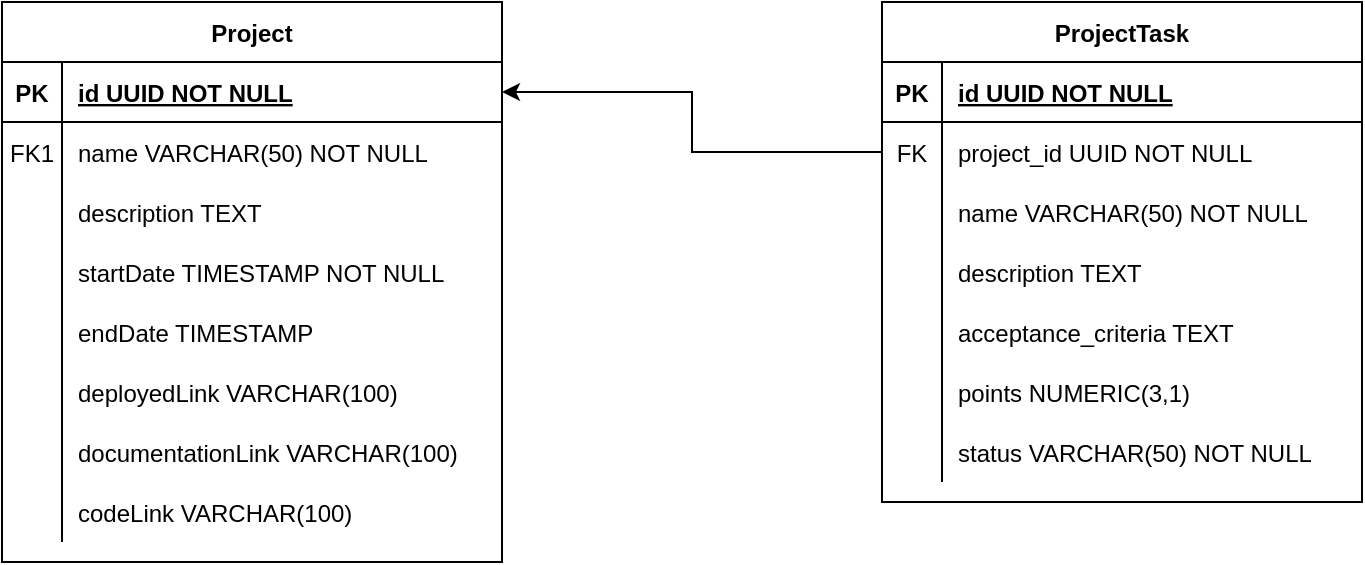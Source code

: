 <mxfile version="14.2.9" type="device"><diagram id="R2lEEEUBdFMjLlhIrx00" name="Page-1"><mxGraphModel dx="1538" dy="753" grid="1" gridSize="10" guides="1" tooltips="1" connect="1" arrows="1" fold="1" page="1" pageScale="1" pageWidth="850" pageHeight="1100" math="0" shadow="0" extFonts="Permanent Marker^https://fonts.googleapis.com/css?family=Permanent+Marker"><root><mxCell id="0"/><mxCell id="1" parent="0"/><mxCell id="C-vyLk0tnHw3VtMMgP7b-2" value="Project" style="shape=table;startSize=30;container=1;collapsible=1;childLayout=tableLayout;fixedRows=1;rowLines=0;fontStyle=1;align=center;resizeLast=1;" parent="1" vertex="1"><mxGeometry x="80" y="80" width="250" height="280" as="geometry"/></mxCell><mxCell id="C-vyLk0tnHw3VtMMgP7b-3" value="" style="shape=partialRectangle;collapsible=0;dropTarget=0;pointerEvents=0;fillColor=none;points=[[0,0.5],[1,0.5]];portConstraint=eastwest;top=0;left=0;right=0;bottom=1;" parent="C-vyLk0tnHw3VtMMgP7b-2" vertex="1"><mxGeometry y="30" width="250" height="30" as="geometry"/></mxCell><mxCell id="C-vyLk0tnHw3VtMMgP7b-4" value="PK" style="shape=partialRectangle;overflow=hidden;connectable=0;fillColor=none;top=0;left=0;bottom=0;right=0;fontStyle=1;" parent="C-vyLk0tnHw3VtMMgP7b-3" vertex="1"><mxGeometry width="30" height="30" as="geometry"/></mxCell><mxCell id="C-vyLk0tnHw3VtMMgP7b-5" value="id UUID NOT NULL " style="shape=partialRectangle;overflow=hidden;connectable=0;fillColor=none;top=0;left=0;bottom=0;right=0;align=left;spacingLeft=6;fontStyle=5;" parent="C-vyLk0tnHw3VtMMgP7b-3" vertex="1"><mxGeometry x="30" width="220" height="30" as="geometry"/></mxCell><mxCell id="C-vyLk0tnHw3VtMMgP7b-6" value="" style="shape=partialRectangle;collapsible=0;dropTarget=0;pointerEvents=0;fillColor=none;points=[[0,0.5],[1,0.5]];portConstraint=eastwest;top=0;left=0;right=0;bottom=0;" parent="C-vyLk0tnHw3VtMMgP7b-2" vertex="1"><mxGeometry y="60" width="250" height="30" as="geometry"/></mxCell><mxCell id="C-vyLk0tnHw3VtMMgP7b-7" value="FK1" style="shape=partialRectangle;overflow=hidden;connectable=0;fillColor=none;top=0;left=0;bottom=0;right=0;" parent="C-vyLk0tnHw3VtMMgP7b-6" vertex="1"><mxGeometry width="30" height="30" as="geometry"/></mxCell><mxCell id="C-vyLk0tnHw3VtMMgP7b-8" value="name VARCHAR(50) NOT NULL" style="shape=partialRectangle;overflow=hidden;connectable=0;fillColor=none;top=0;left=0;bottom=0;right=0;align=left;spacingLeft=6;" parent="C-vyLk0tnHw3VtMMgP7b-6" vertex="1"><mxGeometry x="30" width="220" height="30" as="geometry"/></mxCell><mxCell id="8fuzLQ5caq2FQ0sm_rcH-35" value="" style="shape=partialRectangle;collapsible=0;dropTarget=0;pointerEvents=0;fillColor=none;points=[[0,0.5],[1,0.5]];portConstraint=eastwest;top=0;left=0;right=0;bottom=0;" parent="C-vyLk0tnHw3VtMMgP7b-2" vertex="1"><mxGeometry y="90" width="250" height="30" as="geometry"/></mxCell><mxCell id="8fuzLQ5caq2FQ0sm_rcH-36" value="" style="shape=partialRectangle;overflow=hidden;connectable=0;fillColor=none;top=0;left=0;bottom=0;right=0;" parent="8fuzLQ5caq2FQ0sm_rcH-35" vertex="1"><mxGeometry width="30" height="30" as="geometry"/></mxCell><mxCell id="8fuzLQ5caq2FQ0sm_rcH-37" value="description TEXT" style="shape=partialRectangle;overflow=hidden;connectable=0;fillColor=none;top=0;left=0;bottom=0;right=0;align=left;spacingLeft=6;" parent="8fuzLQ5caq2FQ0sm_rcH-35" vertex="1"><mxGeometry x="30" width="220" height="30" as="geometry"/></mxCell><mxCell id="8fuzLQ5caq2FQ0sm_rcH-32" value="" style="shape=partialRectangle;collapsible=0;dropTarget=0;pointerEvents=0;fillColor=none;points=[[0,0.5],[1,0.5]];portConstraint=eastwest;top=0;left=0;right=0;bottom=0;" parent="C-vyLk0tnHw3VtMMgP7b-2" vertex="1"><mxGeometry y="120" width="250" height="30" as="geometry"/></mxCell><mxCell id="8fuzLQ5caq2FQ0sm_rcH-33" value="" style="shape=partialRectangle;overflow=hidden;connectable=0;fillColor=none;top=0;left=0;bottom=0;right=0;" parent="8fuzLQ5caq2FQ0sm_rcH-32" vertex="1"><mxGeometry width="30" height="30" as="geometry"/></mxCell><mxCell id="8fuzLQ5caq2FQ0sm_rcH-34" value="startDate TIMESTAMP NOT NULL" style="shape=partialRectangle;overflow=hidden;connectable=0;fillColor=none;top=0;left=0;bottom=0;right=0;align=left;spacingLeft=6;" parent="8fuzLQ5caq2FQ0sm_rcH-32" vertex="1"><mxGeometry x="30" width="220" height="30" as="geometry"/></mxCell><mxCell id="8fuzLQ5caq2FQ0sm_rcH-29" value="" style="shape=partialRectangle;collapsible=0;dropTarget=0;pointerEvents=0;fillColor=none;points=[[0,0.5],[1,0.5]];portConstraint=eastwest;top=0;left=0;right=0;bottom=0;" parent="C-vyLk0tnHw3VtMMgP7b-2" vertex="1"><mxGeometry y="150" width="250" height="30" as="geometry"/></mxCell><mxCell id="8fuzLQ5caq2FQ0sm_rcH-30" value="" style="shape=partialRectangle;overflow=hidden;connectable=0;fillColor=none;top=0;left=0;bottom=0;right=0;" parent="8fuzLQ5caq2FQ0sm_rcH-29" vertex="1"><mxGeometry width="30" height="30" as="geometry"/></mxCell><mxCell id="8fuzLQ5caq2FQ0sm_rcH-31" value="endDate TIMESTAMP" style="shape=partialRectangle;overflow=hidden;connectable=0;fillColor=none;top=0;left=0;bottom=0;right=0;align=left;spacingLeft=6;" parent="8fuzLQ5caq2FQ0sm_rcH-29" vertex="1"><mxGeometry x="30" width="220" height="30" as="geometry"/></mxCell><mxCell id="8fuzLQ5caq2FQ0sm_rcH-26" value="" style="shape=partialRectangle;collapsible=0;dropTarget=0;pointerEvents=0;fillColor=none;points=[[0,0.5],[1,0.5]];portConstraint=eastwest;top=0;left=0;right=0;bottom=0;" parent="C-vyLk0tnHw3VtMMgP7b-2" vertex="1"><mxGeometry y="180" width="250" height="30" as="geometry"/></mxCell><mxCell id="8fuzLQ5caq2FQ0sm_rcH-27" value="" style="shape=partialRectangle;overflow=hidden;connectable=0;fillColor=none;top=0;left=0;bottom=0;right=0;" parent="8fuzLQ5caq2FQ0sm_rcH-26" vertex="1"><mxGeometry width="30" height="30" as="geometry"/></mxCell><mxCell id="8fuzLQ5caq2FQ0sm_rcH-28" value="deployedLink VARCHAR(100)" style="shape=partialRectangle;overflow=hidden;connectable=0;fillColor=none;top=0;left=0;bottom=0;right=0;align=left;spacingLeft=6;" parent="8fuzLQ5caq2FQ0sm_rcH-26" vertex="1"><mxGeometry x="30" width="220" height="30" as="geometry"/></mxCell><mxCell id="8fuzLQ5caq2FQ0sm_rcH-38" value="" style="shape=partialRectangle;collapsible=0;dropTarget=0;pointerEvents=0;fillColor=none;points=[[0,0.5],[1,0.5]];portConstraint=eastwest;top=0;left=0;right=0;bottom=0;" parent="C-vyLk0tnHw3VtMMgP7b-2" vertex="1"><mxGeometry y="210" width="250" height="30" as="geometry"/></mxCell><mxCell id="8fuzLQ5caq2FQ0sm_rcH-39" value="" style="shape=partialRectangle;overflow=hidden;connectable=0;fillColor=none;top=0;left=0;bottom=0;right=0;" parent="8fuzLQ5caq2FQ0sm_rcH-38" vertex="1"><mxGeometry width="30" height="30" as="geometry"/></mxCell><mxCell id="8fuzLQ5caq2FQ0sm_rcH-40" value="documentationLink VARCHAR(100)" style="shape=partialRectangle;overflow=hidden;connectable=0;fillColor=none;top=0;left=0;bottom=0;right=0;align=left;spacingLeft=6;" parent="8fuzLQ5caq2FQ0sm_rcH-38" vertex="1"><mxGeometry x="30" width="220" height="30" as="geometry"/></mxCell><mxCell id="C-vyLk0tnHw3VtMMgP7b-9" value="" style="shape=partialRectangle;collapsible=0;dropTarget=0;pointerEvents=0;fillColor=none;points=[[0,0.5],[1,0.5]];portConstraint=eastwest;top=0;left=0;right=0;bottom=0;" parent="C-vyLk0tnHw3VtMMgP7b-2" vertex="1"><mxGeometry y="240" width="250" height="30" as="geometry"/></mxCell><mxCell id="C-vyLk0tnHw3VtMMgP7b-10" value="" style="shape=partialRectangle;overflow=hidden;connectable=0;fillColor=none;top=0;left=0;bottom=0;right=0;" parent="C-vyLk0tnHw3VtMMgP7b-9" vertex="1"><mxGeometry width="30" height="30" as="geometry"/></mxCell><mxCell id="C-vyLk0tnHw3VtMMgP7b-11" value="codeLink VARCHAR(100)" style="shape=partialRectangle;overflow=hidden;connectable=0;fillColor=none;top=0;left=0;bottom=0;right=0;align=left;spacingLeft=6;" parent="C-vyLk0tnHw3VtMMgP7b-9" vertex="1"><mxGeometry x="30" width="220" height="30" as="geometry"/></mxCell><mxCell id="C-vyLk0tnHw3VtMMgP7b-23" value="ProjectTask" style="shape=table;startSize=30;container=1;collapsible=1;childLayout=tableLayout;fixedRows=1;rowLines=0;fontStyle=1;align=center;resizeLast=1;" parent="1" vertex="1"><mxGeometry x="520" y="80" width="240" height="250" as="geometry"/></mxCell><mxCell id="C-vyLk0tnHw3VtMMgP7b-24" value="" style="shape=partialRectangle;collapsible=0;dropTarget=0;pointerEvents=0;fillColor=none;points=[[0,0.5],[1,0.5]];portConstraint=eastwest;top=0;left=0;right=0;bottom=1;" parent="C-vyLk0tnHw3VtMMgP7b-23" vertex="1"><mxGeometry y="30" width="240" height="30" as="geometry"/></mxCell><mxCell id="C-vyLk0tnHw3VtMMgP7b-25" value="PK" style="shape=partialRectangle;overflow=hidden;connectable=0;fillColor=none;top=0;left=0;bottom=0;right=0;fontStyle=1;" parent="C-vyLk0tnHw3VtMMgP7b-24" vertex="1"><mxGeometry width="30" height="30" as="geometry"/></mxCell><mxCell id="C-vyLk0tnHw3VtMMgP7b-26" value="id UUID NOT NULL " style="shape=partialRectangle;overflow=hidden;connectable=0;fillColor=none;top=0;left=0;bottom=0;right=0;align=left;spacingLeft=6;fontStyle=5;" parent="C-vyLk0tnHw3VtMMgP7b-24" vertex="1"><mxGeometry x="30" width="210" height="30" as="geometry"/></mxCell><mxCell id="8fuzLQ5caq2FQ0sm_rcH-41" value="" style="shape=partialRectangle;collapsible=0;dropTarget=0;pointerEvents=0;fillColor=none;points=[[0,0.5],[1,0.5]];portConstraint=eastwest;top=0;left=0;right=0;bottom=0;" parent="C-vyLk0tnHw3VtMMgP7b-23" vertex="1"><mxGeometry y="60" width="240" height="30" as="geometry"/></mxCell><mxCell id="8fuzLQ5caq2FQ0sm_rcH-42" value="FK" style="shape=partialRectangle;overflow=hidden;connectable=0;fillColor=none;top=0;left=0;bottom=0;right=0;" parent="8fuzLQ5caq2FQ0sm_rcH-41" vertex="1"><mxGeometry width="30" height="30" as="geometry"/></mxCell><mxCell id="8fuzLQ5caq2FQ0sm_rcH-43" value="project_id UUID NOT NULL" style="shape=partialRectangle;overflow=hidden;connectable=0;fillColor=none;top=0;left=0;bottom=0;right=0;align=left;spacingLeft=6;" parent="8fuzLQ5caq2FQ0sm_rcH-41" vertex="1"><mxGeometry x="30" width="210" height="30" as="geometry"/></mxCell><mxCell id="8fuzLQ5caq2FQ0sm_rcH-13" value="" style="shape=partialRectangle;collapsible=0;dropTarget=0;pointerEvents=0;fillColor=none;points=[[0,0.5],[1,0.5]];portConstraint=eastwest;top=0;left=0;right=0;bottom=0;" parent="C-vyLk0tnHw3VtMMgP7b-23" vertex="1"><mxGeometry y="90" width="240" height="30" as="geometry"/></mxCell><mxCell id="8fuzLQ5caq2FQ0sm_rcH-14" value="" style="shape=partialRectangle;overflow=hidden;connectable=0;fillColor=none;top=0;left=0;bottom=0;right=0;" parent="8fuzLQ5caq2FQ0sm_rcH-13" vertex="1"><mxGeometry width="30" height="30" as="geometry"/></mxCell><mxCell id="8fuzLQ5caq2FQ0sm_rcH-15" value="name VARCHAR(50) NOT NULL" style="shape=partialRectangle;overflow=hidden;connectable=0;fillColor=none;top=0;left=0;bottom=0;right=0;align=left;spacingLeft=6;" parent="8fuzLQ5caq2FQ0sm_rcH-13" vertex="1"><mxGeometry x="30" width="210" height="30" as="geometry"/></mxCell><mxCell id="8fuzLQ5caq2FQ0sm_rcH-10" value="" style="shape=partialRectangle;collapsible=0;dropTarget=0;pointerEvents=0;fillColor=none;points=[[0,0.5],[1,0.5]];portConstraint=eastwest;top=0;left=0;right=0;bottom=0;" parent="C-vyLk0tnHw3VtMMgP7b-23" vertex="1"><mxGeometry y="120" width="240" height="30" as="geometry"/></mxCell><mxCell id="8fuzLQ5caq2FQ0sm_rcH-11" value="" style="shape=partialRectangle;overflow=hidden;connectable=0;fillColor=none;top=0;left=0;bottom=0;right=0;" parent="8fuzLQ5caq2FQ0sm_rcH-10" vertex="1"><mxGeometry width="30" height="30" as="geometry"/></mxCell><mxCell id="8fuzLQ5caq2FQ0sm_rcH-12" value="description TEXT" style="shape=partialRectangle;overflow=hidden;connectable=0;fillColor=none;top=0;left=0;bottom=0;right=0;align=left;spacingLeft=6;" parent="8fuzLQ5caq2FQ0sm_rcH-10" vertex="1"><mxGeometry x="30" width="210" height="30" as="geometry"/></mxCell><mxCell id="8fuzLQ5caq2FQ0sm_rcH-7" value="" style="shape=partialRectangle;collapsible=0;dropTarget=0;pointerEvents=0;fillColor=none;points=[[0,0.5],[1,0.5]];portConstraint=eastwest;top=0;left=0;right=0;bottom=0;" parent="C-vyLk0tnHw3VtMMgP7b-23" vertex="1"><mxGeometry y="150" width="240" height="30" as="geometry"/></mxCell><mxCell id="8fuzLQ5caq2FQ0sm_rcH-8" value="" style="shape=partialRectangle;overflow=hidden;connectable=0;fillColor=none;top=0;left=0;bottom=0;right=0;" parent="8fuzLQ5caq2FQ0sm_rcH-7" vertex="1"><mxGeometry width="30" height="30" as="geometry"/></mxCell><mxCell id="8fuzLQ5caq2FQ0sm_rcH-9" value="acceptance_criteria TEXT" style="shape=partialRectangle;overflow=hidden;connectable=0;fillColor=none;top=0;left=0;bottom=0;right=0;align=left;spacingLeft=6;" parent="8fuzLQ5caq2FQ0sm_rcH-7" vertex="1"><mxGeometry x="30" width="210" height="30" as="geometry"/></mxCell><mxCell id="8fuzLQ5caq2FQ0sm_rcH-4" value="" style="shape=partialRectangle;collapsible=0;dropTarget=0;pointerEvents=0;fillColor=none;points=[[0,0.5],[1,0.5]];portConstraint=eastwest;top=0;left=0;right=0;bottom=0;" parent="C-vyLk0tnHw3VtMMgP7b-23" vertex="1"><mxGeometry y="180" width="240" height="30" as="geometry"/></mxCell><mxCell id="8fuzLQ5caq2FQ0sm_rcH-5" value="" style="shape=partialRectangle;overflow=hidden;connectable=0;fillColor=none;top=0;left=0;bottom=0;right=0;" parent="8fuzLQ5caq2FQ0sm_rcH-4" vertex="1"><mxGeometry width="30" height="30" as="geometry"/></mxCell><mxCell id="8fuzLQ5caq2FQ0sm_rcH-6" value="points NUMERIC(3,1)" style="shape=partialRectangle;overflow=hidden;connectable=0;fillColor=none;top=0;left=0;bottom=0;right=0;align=left;spacingLeft=6;" parent="8fuzLQ5caq2FQ0sm_rcH-4" vertex="1"><mxGeometry x="30" width="210" height="30" as="geometry"/></mxCell><mxCell id="8fuzLQ5caq2FQ0sm_rcH-1" value="" style="shape=partialRectangle;collapsible=0;dropTarget=0;pointerEvents=0;fillColor=none;points=[[0,0.5],[1,0.5]];portConstraint=eastwest;top=0;left=0;right=0;bottom=0;" parent="C-vyLk0tnHw3VtMMgP7b-23" vertex="1"><mxGeometry y="210" width="240" height="30" as="geometry"/></mxCell><mxCell id="8fuzLQ5caq2FQ0sm_rcH-2" value="" style="shape=partialRectangle;overflow=hidden;connectable=0;fillColor=none;top=0;left=0;bottom=0;right=0;" parent="8fuzLQ5caq2FQ0sm_rcH-1" vertex="1"><mxGeometry width="30" height="30" as="geometry"/></mxCell><mxCell id="8fuzLQ5caq2FQ0sm_rcH-3" value="status VARCHAR(50) NOT NULL" style="shape=partialRectangle;overflow=hidden;connectable=0;fillColor=none;top=0;left=0;bottom=0;right=0;align=left;spacingLeft=6;" parent="8fuzLQ5caq2FQ0sm_rcH-1" vertex="1"><mxGeometry x="30" width="210" height="30" as="geometry"/></mxCell><mxCell id="8fuzLQ5caq2FQ0sm_rcH-44" style="edgeStyle=orthogonalEdgeStyle;rounded=0;orthogonalLoop=1;jettySize=auto;html=1;exitX=0;exitY=0.5;exitDx=0;exitDy=0;entryX=1;entryY=0.5;entryDx=0;entryDy=0;" parent="1" source="8fuzLQ5caq2FQ0sm_rcH-41" target="C-vyLk0tnHw3VtMMgP7b-3" edge="1"><mxGeometry relative="1" as="geometry"/></mxCell></root></mxGraphModel></diagram></mxfile>